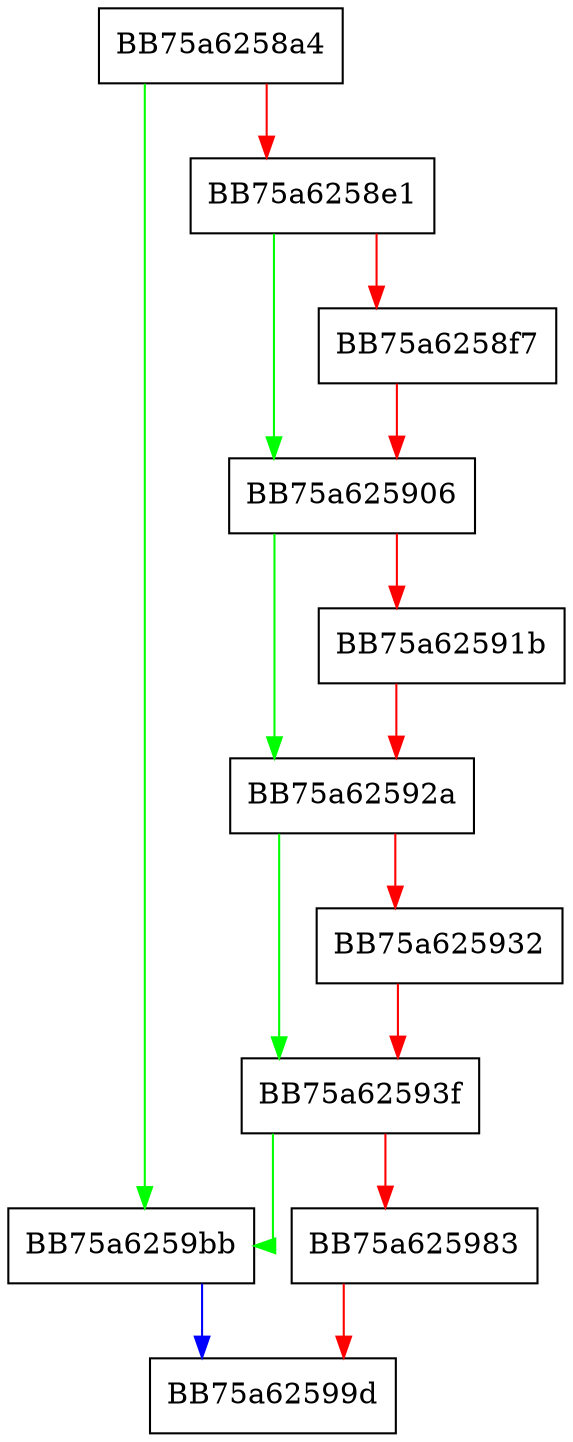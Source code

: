 digraph pushForStmtTree {
  node [shape="box"];
  graph [splines=ortho];
  BB75a6258a4 -> BB75a6259bb [color="green"];
  BB75a6258a4 -> BB75a6258e1 [color="red"];
  BB75a6258e1 -> BB75a625906 [color="green"];
  BB75a6258e1 -> BB75a6258f7 [color="red"];
  BB75a6258f7 -> BB75a625906 [color="red"];
  BB75a625906 -> BB75a62592a [color="green"];
  BB75a625906 -> BB75a62591b [color="red"];
  BB75a62591b -> BB75a62592a [color="red"];
  BB75a62592a -> BB75a62593f [color="green"];
  BB75a62592a -> BB75a625932 [color="red"];
  BB75a625932 -> BB75a62593f [color="red"];
  BB75a62593f -> BB75a6259bb [color="green"];
  BB75a62593f -> BB75a625983 [color="red"];
  BB75a625983 -> BB75a62599d [color="red"];
  BB75a6259bb -> BB75a62599d [color="blue"];
}